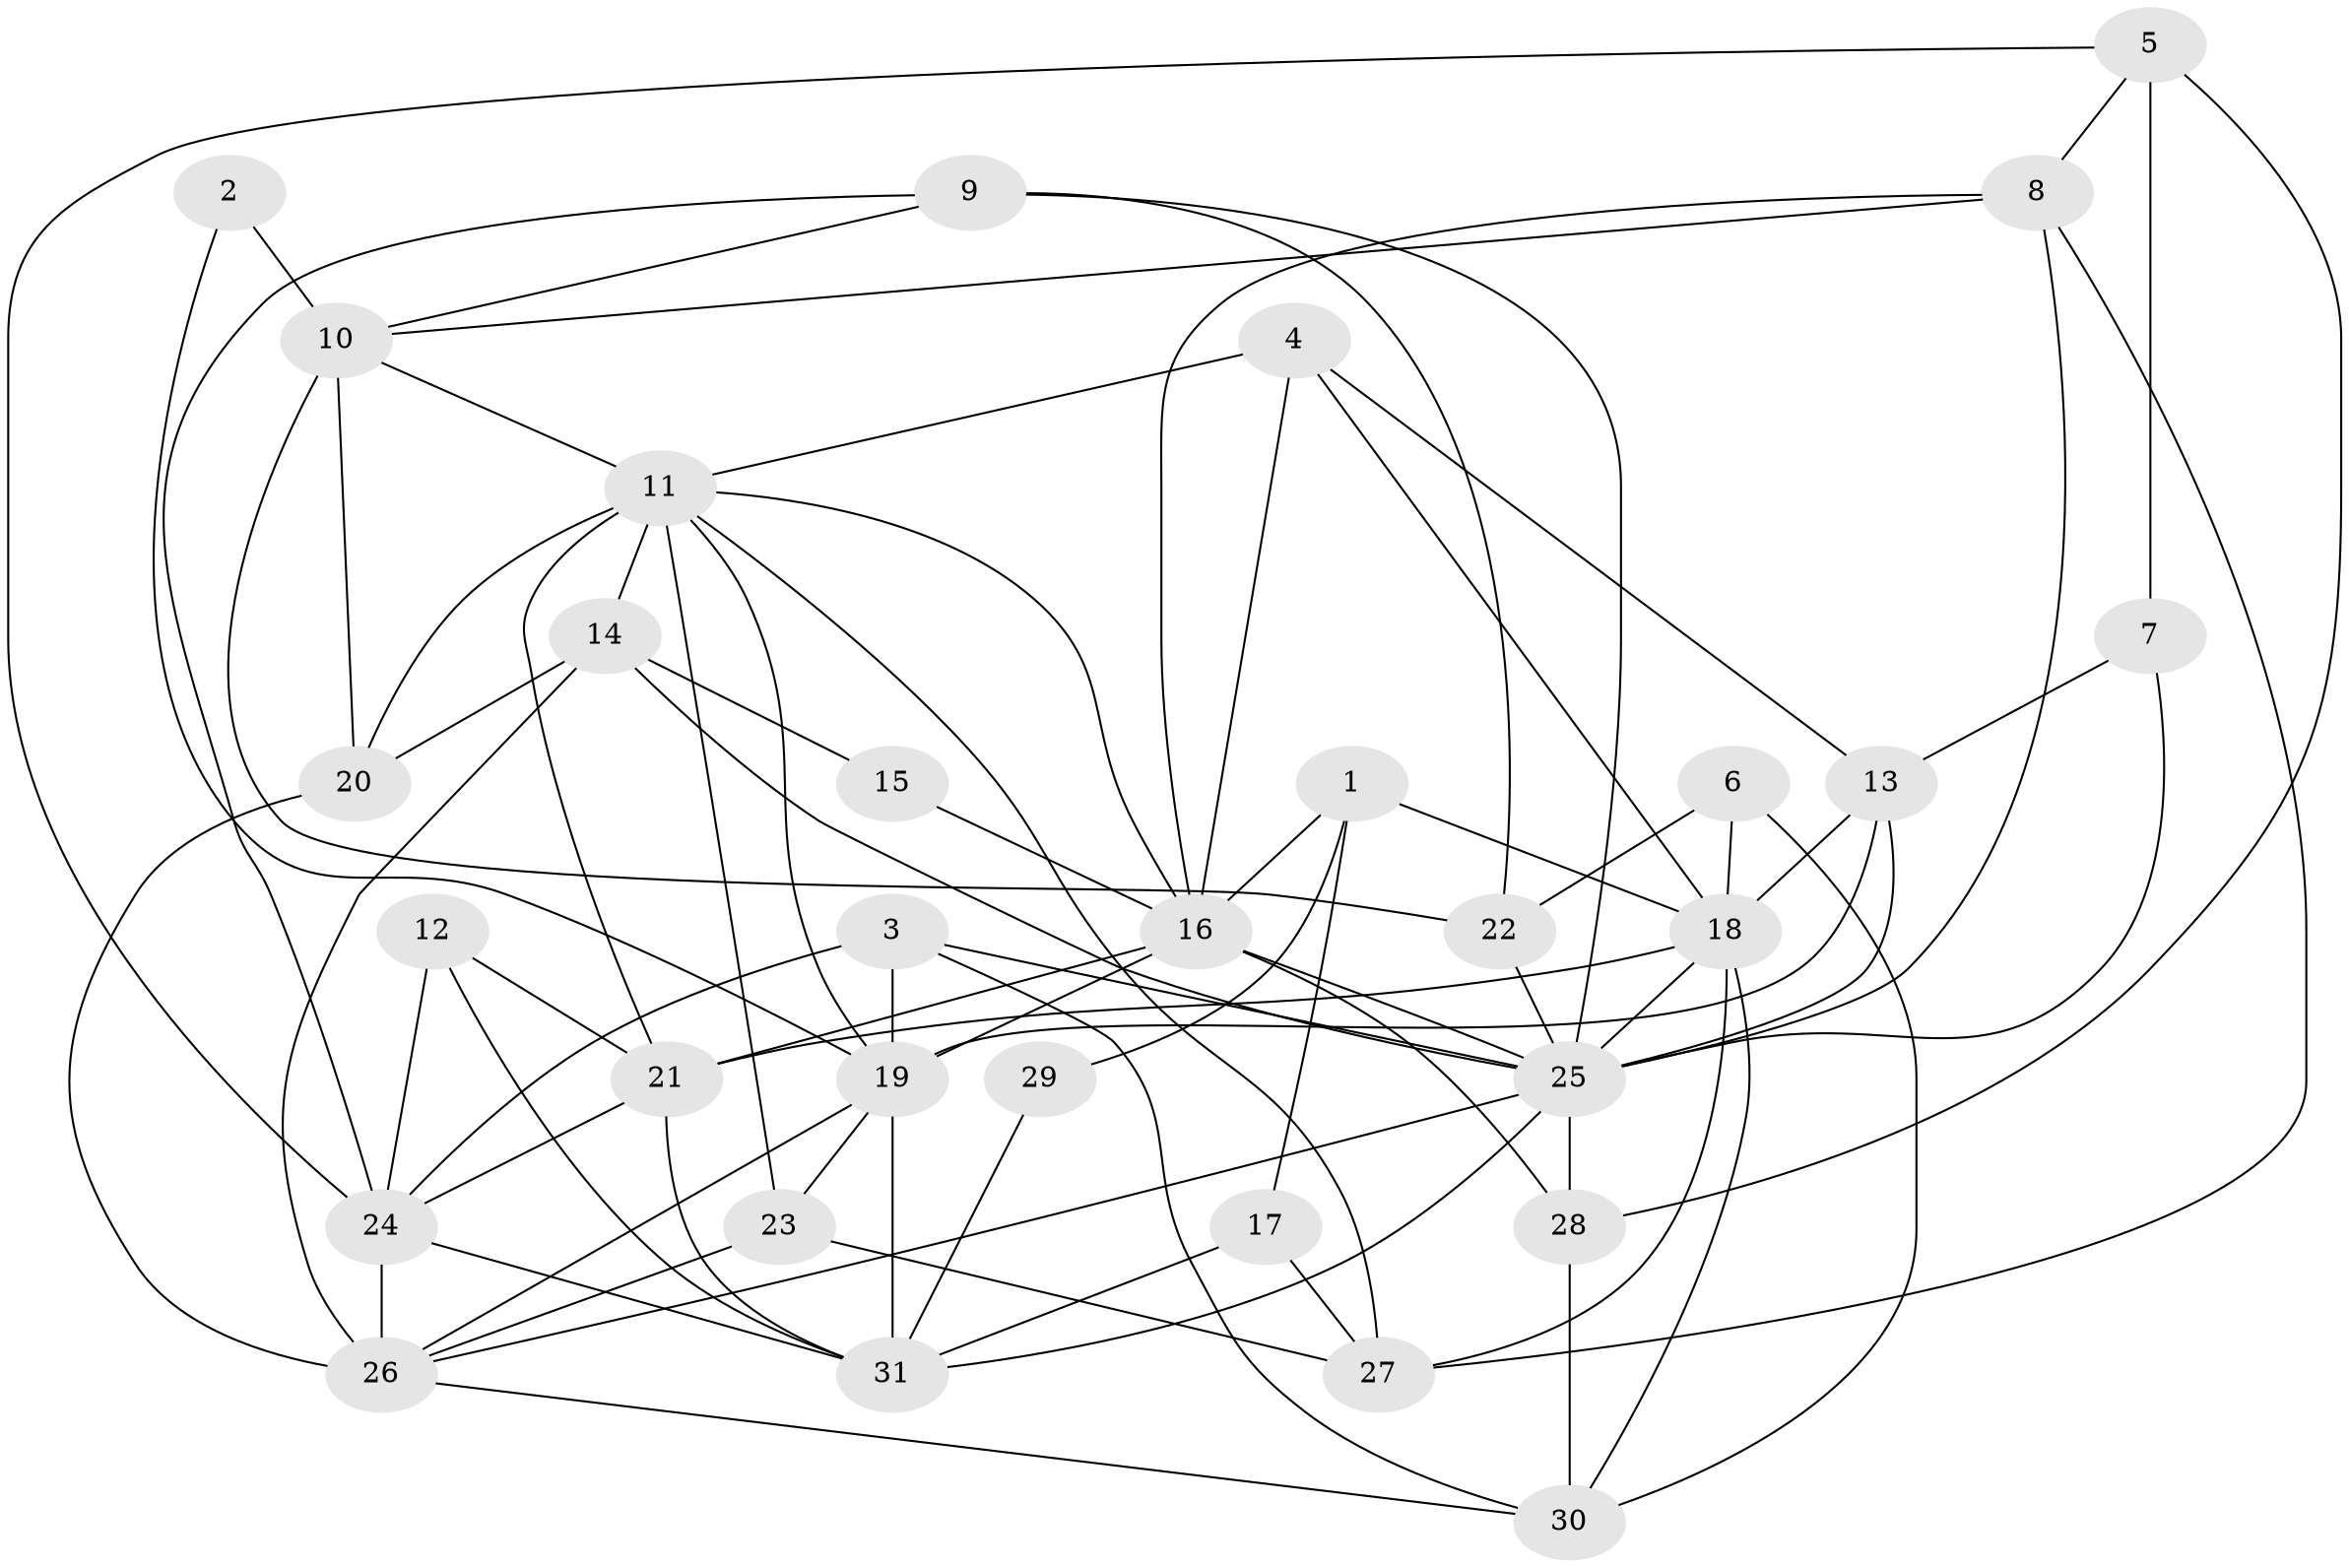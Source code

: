 // original degree distribution, {3: 0.3114754098360656, 4: 0.16393442622950818, 5: 0.2459016393442623, 2: 0.13114754098360656, 6: 0.11475409836065574, 7: 0.03278688524590164}
// Generated by graph-tools (version 1.1) at 2025/02/03/09/25 03:02:01]
// undirected, 31 vertices, 79 edges
graph export_dot {
graph [start="1"]
  node [color=gray90,style=filled];
  1;
  2;
  3;
  4;
  5;
  6;
  7;
  8;
  9;
  10;
  11;
  12;
  13;
  14;
  15;
  16;
  17;
  18;
  19;
  20;
  21;
  22;
  23;
  24;
  25;
  26;
  27;
  28;
  29;
  30;
  31;
  1 -- 16 [weight=2.0];
  1 -- 17 [weight=1.0];
  1 -- 18 [weight=1.0];
  1 -- 29 [weight=1.0];
  2 -- 10 [weight=1.0];
  2 -- 19 [weight=1.0];
  3 -- 19 [weight=1.0];
  3 -- 24 [weight=1.0];
  3 -- 25 [weight=1.0];
  3 -- 30 [weight=1.0];
  4 -- 11 [weight=1.0];
  4 -- 13 [weight=1.0];
  4 -- 16 [weight=1.0];
  4 -- 18 [weight=1.0];
  5 -- 7 [weight=1.0];
  5 -- 8 [weight=1.0];
  5 -- 24 [weight=1.0];
  5 -- 28 [weight=1.0];
  6 -- 18 [weight=1.0];
  6 -- 22 [weight=1.0];
  6 -- 30 [weight=1.0];
  7 -- 13 [weight=1.0];
  7 -- 25 [weight=1.0];
  8 -- 10 [weight=1.0];
  8 -- 16 [weight=1.0];
  8 -- 25 [weight=1.0];
  8 -- 27 [weight=1.0];
  9 -- 10 [weight=1.0];
  9 -- 22 [weight=1.0];
  9 -- 24 [weight=1.0];
  9 -- 25 [weight=1.0];
  10 -- 11 [weight=1.0];
  10 -- 20 [weight=2.0];
  10 -- 22 [weight=1.0];
  11 -- 14 [weight=2.0];
  11 -- 16 [weight=1.0];
  11 -- 19 [weight=1.0];
  11 -- 20 [weight=1.0];
  11 -- 21 [weight=1.0];
  11 -- 23 [weight=1.0];
  11 -- 27 [weight=1.0];
  12 -- 21 [weight=1.0];
  12 -- 24 [weight=2.0];
  12 -- 31 [weight=1.0];
  13 -- 18 [weight=1.0];
  13 -- 19 [weight=1.0];
  13 -- 25 [weight=1.0];
  14 -- 15 [weight=1.0];
  14 -- 20 [weight=1.0];
  14 -- 25 [weight=1.0];
  14 -- 26 [weight=1.0];
  15 -- 16 [weight=1.0];
  16 -- 19 [weight=1.0];
  16 -- 21 [weight=2.0];
  16 -- 25 [weight=1.0];
  16 -- 28 [weight=1.0];
  17 -- 27 [weight=1.0];
  17 -- 31 [weight=1.0];
  18 -- 21 [weight=1.0];
  18 -- 25 [weight=1.0];
  18 -- 27 [weight=1.0];
  18 -- 30 [weight=1.0];
  19 -- 23 [weight=1.0];
  19 -- 26 [weight=1.0];
  19 -- 31 [weight=2.0];
  20 -- 26 [weight=3.0];
  21 -- 24 [weight=1.0];
  21 -- 31 [weight=1.0];
  22 -- 25 [weight=1.0];
  23 -- 26 [weight=1.0];
  23 -- 27 [weight=1.0];
  24 -- 26 [weight=1.0];
  24 -- 31 [weight=1.0];
  25 -- 26 [weight=1.0];
  25 -- 28 [weight=1.0];
  25 -- 31 [weight=1.0];
  26 -- 30 [weight=1.0];
  28 -- 30 [weight=1.0];
  29 -- 31 [weight=1.0];
}
